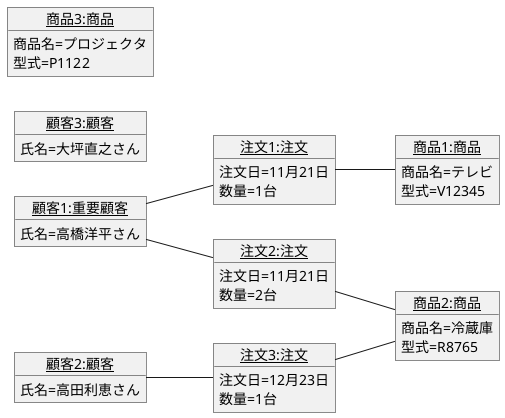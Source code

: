@startuml
left to right direction
    object "<u>顧客1:重要顧客</u>" as a{
        氏名=高橋洋平さん
    }

    object "<u>注文1:注文</u>" as b{
        注文日=11月21日
        数量=1台
    }

    object "<u>注文2:注文</u>" as c{
        注文日=11月21日
        数量=2台
    }

    object "<u>商品1:商品</u>" as d{
        商品名=テレビ
        型式=V12345
    }

    object "<u>商品2:商品</u>" as e{
        商品名=冷蔵庫
        型式=R8765
    }

    object "<u>顧客2:顧客</u>" as f{
        氏名=高田利恵さん
    }

    object "<u>注文3:注文</u>" as g{
        注文日=12月23日
        数量=1台
    }

    object "<u>顧客3:顧客</u>" as h{
        氏名=大坪直之さん
    }

    object "<u>商品3:商品</u>" as i{
        商品名=プロジェクタ
        型式=P1122
    }



    a--b  
    a--c
    b--d
    c--e
    f--g
    g--e
@enduml